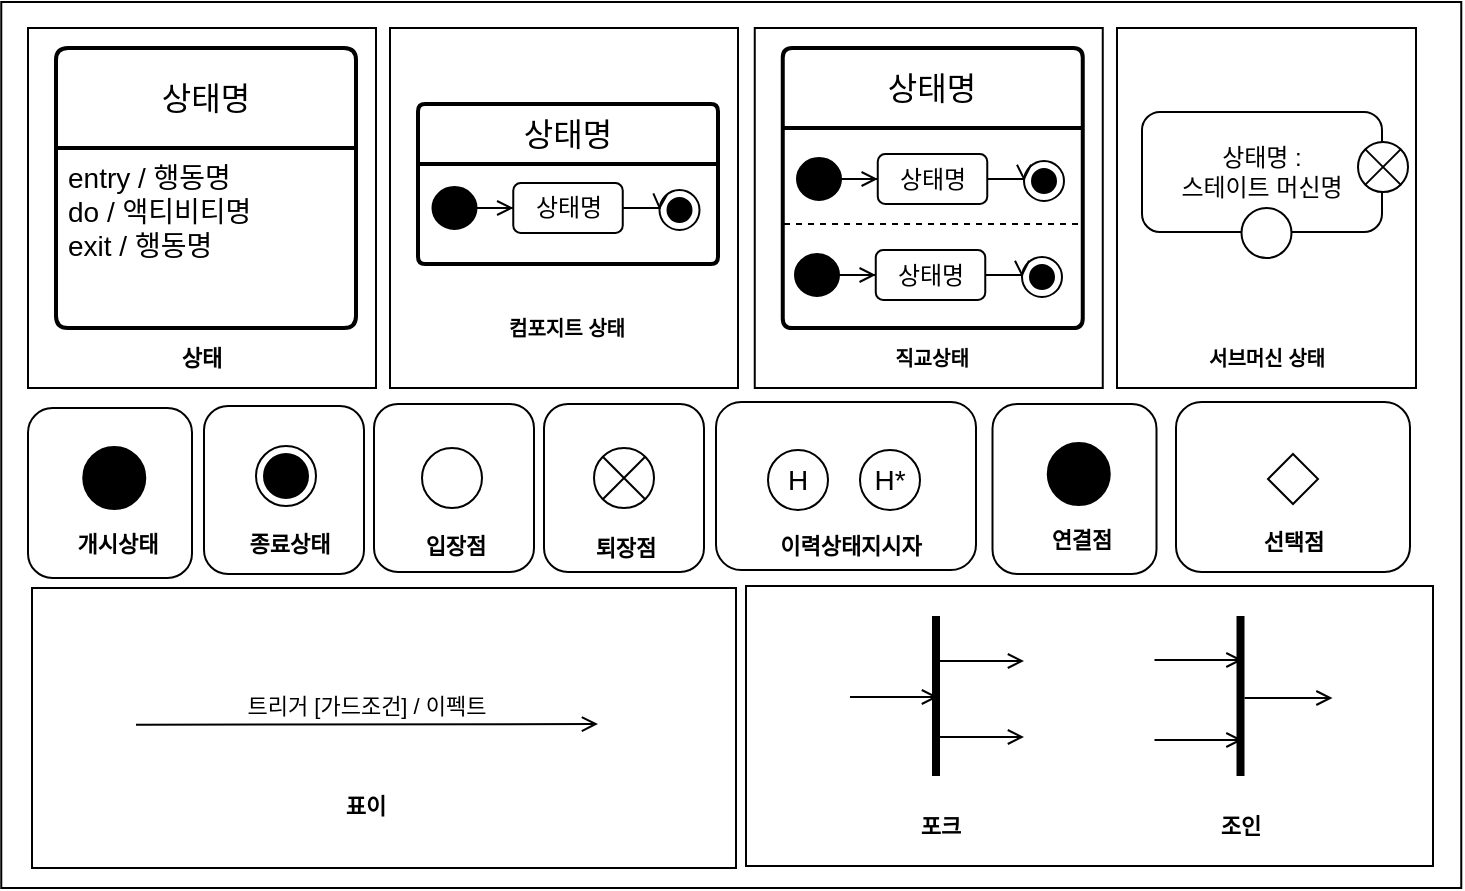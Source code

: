 <mxfile version="21.0.8" type="github">
  <diagram name="페이지-1" id="5oIMDEiAWVA81nM4-qU_">
    <mxGraphModel dx="934" dy="512" grid="1" gridSize="10" guides="1" tooltips="1" connect="1" arrows="1" fold="1" page="1" pageScale="1" pageWidth="827" pageHeight="1169" math="0" shadow="0">
      <root>
        <mxCell id="0" />
        <mxCell id="1" parent="0" />
        <mxCell id="IiOLSRns-qSP6jmbHrpW-1" value="" style="rounded=0;whiteSpace=wrap;html=1;" parent="1" vertex="1">
          <mxGeometry x="12.63" y="87" width="730" height="443" as="geometry" />
        </mxCell>
        <mxCell id="8RyoDE9TQT_cSfFY1OMw-8" value="" style="rounded=0;whiteSpace=wrap;html=1;" vertex="1" parent="1">
          <mxGeometry x="26" y="100" width="174" height="180" as="geometry" />
        </mxCell>
        <mxCell id="8RyoDE9TQT_cSfFY1OMw-2" value="&lt;font style=&quot;font-size: 16px;&quot;&gt;상태명&lt;/font&gt;" style="swimlane;childLayout=stackLayout;horizontal=1;startSize=50;horizontalStack=0;rounded=1;fontSize=14;fontStyle=0;strokeWidth=2;resizeParent=0;resizeLast=1;shadow=0;dashed=0;align=center;arcSize=4;whiteSpace=wrap;html=1;" vertex="1" parent="1">
          <mxGeometry x="40" y="110" width="150" height="140" as="geometry">
            <mxRectangle x="40" y="110" width="80" height="50" as="alternateBounds" />
          </mxGeometry>
        </mxCell>
        <mxCell id="8RyoDE9TQT_cSfFY1OMw-3" value="&lt;font style=&quot;font-size: 14px;&quot;&gt;entry / 행동명&lt;br&gt;do / 액티비티명&lt;br&gt;exit / 행동명&lt;/font&gt;" style="align=left;strokeColor=none;fillColor=none;spacingLeft=4;fontSize=12;verticalAlign=top;resizable=0;rotatable=0;part=1;html=1;" vertex="1" parent="8RyoDE9TQT_cSfFY1OMw-2">
          <mxGeometry y="50" width="150" height="90" as="geometry" />
        </mxCell>
        <mxCell id="8RyoDE9TQT_cSfFY1OMw-9" value="상태" style="text;html=1;strokeColor=none;fillColor=none;align=center;verticalAlign=middle;whiteSpace=wrap;rounded=0;fontSize=11;fontStyle=1" vertex="1" parent="1">
          <mxGeometry x="83" y="250" width="60" height="30" as="geometry" />
        </mxCell>
        <mxCell id="8RyoDE9TQT_cSfFY1OMw-10" value="" style="rounded=0;whiteSpace=wrap;html=1;" vertex="1" parent="1">
          <mxGeometry x="207" y="100" width="174" height="180" as="geometry" />
        </mxCell>
        <mxCell id="8RyoDE9TQT_cSfFY1OMw-11" value="&lt;font style=&quot;font-size: 16px;&quot;&gt;상태명&lt;/font&gt;" style="swimlane;childLayout=stackLayout;horizontal=1;startSize=30;horizontalStack=0;rounded=1;fontSize=14;fontStyle=0;strokeWidth=2;resizeParent=0;resizeLast=1;shadow=0;dashed=0;align=center;arcSize=4;whiteSpace=wrap;html=1;" vertex="1" parent="1">
          <mxGeometry x="221" y="138" width="150" height="80" as="geometry">
            <mxRectangle x="40" y="110" width="80" height="50" as="alternateBounds" />
          </mxGeometry>
        </mxCell>
        <mxCell id="8RyoDE9TQT_cSfFY1OMw-13" value="컴포지트 상태" style="text;html=1;strokeColor=none;fillColor=none;align=center;verticalAlign=middle;whiteSpace=wrap;rounded=0;fontSize=10;fontStyle=1" vertex="1" parent="1">
          <mxGeometry x="258" y="235" width="74.75" height="30" as="geometry" />
        </mxCell>
        <mxCell id="8RyoDE9TQT_cSfFY1OMw-28" style="edgeStyle=orthogonalEdgeStyle;rounded=0;orthogonalLoop=1;jettySize=auto;html=1;entryX=0;entryY=0.5;entryDx=0;entryDy=0;endArrow=open;endFill=0;" edge="1" parent="1" source="8RyoDE9TQT_cSfFY1OMw-14" target="8RyoDE9TQT_cSfFY1OMw-24">
          <mxGeometry relative="1" as="geometry" />
        </mxCell>
        <mxCell id="8RyoDE9TQT_cSfFY1OMw-14" value="" style="strokeWidth=2;html=1;shape=mxgraph.flowchart.start_2;whiteSpace=wrap;fillColor=#000000;" vertex="1" parent="1">
          <mxGeometry x="228.75" y="180" width="21" height="20" as="geometry" />
        </mxCell>
        <mxCell id="8RyoDE9TQT_cSfFY1OMw-15" value="" style="rounded=0;whiteSpace=wrap;html=1;" vertex="1" parent="1">
          <mxGeometry x="389.38" y="100" width="174" height="180" as="geometry" />
        </mxCell>
        <mxCell id="8RyoDE9TQT_cSfFY1OMw-16" value="&lt;font style=&quot;font-size: 16px;&quot;&gt;상태명&lt;/font&gt;" style="swimlane;childLayout=stackLayout;horizontal=1;startSize=40;horizontalStack=0;rounded=1;fontSize=14;fontStyle=0;strokeWidth=2;resizeParent=0;resizeLast=1;shadow=0;dashed=0;align=center;arcSize=4;whiteSpace=wrap;html=1;" vertex="1" parent="1">
          <mxGeometry x="403.38" y="110" width="150" height="140" as="geometry">
            <mxRectangle x="40" y="110" width="80" height="50" as="alternateBounds" />
          </mxGeometry>
        </mxCell>
        <mxCell id="8RyoDE9TQT_cSfFY1OMw-17" value="직교상태" style="text;html=1;strokeColor=none;fillColor=none;align=center;verticalAlign=middle;whiteSpace=wrap;rounded=0;fontSize=10;fontStyle=1" vertex="1" parent="1">
          <mxGeometry x="448.38" y="250" width="60" height="30" as="geometry" />
        </mxCell>
        <mxCell id="8RyoDE9TQT_cSfFY1OMw-19" value="" style="rounded=0;whiteSpace=wrap;html=1;" vertex="1" parent="1">
          <mxGeometry x="570.5" y="100" width="149.5" height="180" as="geometry" />
        </mxCell>
        <mxCell id="8RyoDE9TQT_cSfFY1OMw-20" value="상태명 :&lt;br&gt;스테이트 머신명" style="rounded=1;whiteSpace=wrap;html=1;" vertex="1" parent="1">
          <mxGeometry x="583" y="142" width="120" height="60" as="geometry" />
        </mxCell>
        <mxCell id="8RyoDE9TQT_cSfFY1OMw-21" value="" style="verticalLabelPosition=bottom;verticalAlign=top;html=1;shape=mxgraph.flowchart.or;" vertex="1" parent="1">
          <mxGeometry x="691" y="157" width="25" height="25" as="geometry" />
        </mxCell>
        <mxCell id="8RyoDE9TQT_cSfFY1OMw-22" value="" style="ellipse;whiteSpace=wrap;html=1;" vertex="1" parent="1">
          <mxGeometry x="632.75" y="190" width="25" height="25" as="geometry" />
        </mxCell>
        <mxCell id="8RyoDE9TQT_cSfFY1OMw-23" value="서브머신 상태" style="text;html=1;strokeColor=none;fillColor=none;align=center;verticalAlign=middle;whiteSpace=wrap;rounded=0;fontSize=10;fontStyle=1" vertex="1" parent="1">
          <mxGeometry x="603.88" y="250" width="82.75" height="30" as="geometry" />
        </mxCell>
        <mxCell id="8RyoDE9TQT_cSfFY1OMw-29" style="edgeStyle=orthogonalEdgeStyle;rounded=0;orthogonalLoop=1;jettySize=auto;html=1;exitX=1;exitY=0.5;exitDx=0;exitDy=0;entryX=0;entryY=0.5;entryDx=0;entryDy=0;endArrow=open;endFill=0;" edge="1" parent="1" source="8RyoDE9TQT_cSfFY1OMw-24" target="8RyoDE9TQT_cSfFY1OMw-25">
          <mxGeometry relative="1" as="geometry" />
        </mxCell>
        <mxCell id="8RyoDE9TQT_cSfFY1OMw-24" value="상태명" style="rounded=1;whiteSpace=wrap;html=1;" vertex="1" parent="1">
          <mxGeometry x="268.63" y="177.5" width="54.75" height="25" as="geometry" />
        </mxCell>
        <mxCell id="8RyoDE9TQT_cSfFY1OMw-25" value="" style="ellipse;html=1;shape=endState;fillColor=#000000;strokeColor=#000000;" vertex="1" parent="1">
          <mxGeometry x="341.75" y="181" width="20" height="20" as="geometry" />
        </mxCell>
        <mxCell id="8RyoDE9TQT_cSfFY1OMw-31" value="" style="endArrow=none;dashed=1;html=1;rounded=0;" edge="1" parent="1">
          <mxGeometry width="50" height="50" relative="1" as="geometry">
            <mxPoint x="551" y="198" as="sourcePoint" />
            <mxPoint x="404" y="198" as="targetPoint" />
          </mxGeometry>
        </mxCell>
        <mxCell id="8RyoDE9TQT_cSfFY1OMw-48" style="edgeStyle=orthogonalEdgeStyle;rounded=0;orthogonalLoop=1;jettySize=auto;html=1;entryX=0;entryY=0.5;entryDx=0;entryDy=0;endArrow=open;endFill=0;" edge="1" parent="1" source="8RyoDE9TQT_cSfFY1OMw-49" target="8RyoDE9TQT_cSfFY1OMw-51">
          <mxGeometry relative="1" as="geometry" />
        </mxCell>
        <mxCell id="8RyoDE9TQT_cSfFY1OMw-49" value="" style="strokeWidth=2;html=1;shape=mxgraph.flowchart.start_2;whiteSpace=wrap;fillColor=#000000;" vertex="1" parent="1">
          <mxGeometry x="410" y="213.5" width="21" height="20" as="geometry" />
        </mxCell>
        <mxCell id="8RyoDE9TQT_cSfFY1OMw-50" style="edgeStyle=orthogonalEdgeStyle;rounded=0;orthogonalLoop=1;jettySize=auto;html=1;exitX=1;exitY=0.5;exitDx=0;exitDy=0;entryX=0;entryY=0.5;entryDx=0;entryDy=0;endArrow=open;endFill=0;" edge="1" parent="1" source="8RyoDE9TQT_cSfFY1OMw-51" target="8RyoDE9TQT_cSfFY1OMw-52">
          <mxGeometry relative="1" as="geometry" />
        </mxCell>
        <mxCell id="8RyoDE9TQT_cSfFY1OMw-51" value="상태명" style="rounded=1;whiteSpace=wrap;html=1;" vertex="1" parent="1">
          <mxGeometry x="449.88" y="211" width="54.75" height="25" as="geometry" />
        </mxCell>
        <mxCell id="8RyoDE9TQT_cSfFY1OMw-52" value="" style="ellipse;html=1;shape=endState;fillColor=#000000;strokeColor=#000000;" vertex="1" parent="1">
          <mxGeometry x="523" y="214.5" width="20" height="20" as="geometry" />
        </mxCell>
        <mxCell id="8RyoDE9TQT_cSfFY1OMw-58" style="edgeStyle=orthogonalEdgeStyle;rounded=0;orthogonalLoop=1;jettySize=auto;html=1;entryX=0;entryY=0.5;entryDx=0;entryDy=0;endArrow=open;endFill=0;" edge="1" parent="1" source="8RyoDE9TQT_cSfFY1OMw-59" target="8RyoDE9TQT_cSfFY1OMw-61">
          <mxGeometry relative="1" as="geometry" />
        </mxCell>
        <mxCell id="8RyoDE9TQT_cSfFY1OMw-59" value="" style="strokeWidth=2;html=1;shape=mxgraph.flowchart.start_2;whiteSpace=wrap;fillColor=#000000;" vertex="1" parent="1">
          <mxGeometry x="411" y="165.5" width="21" height="20" as="geometry" />
        </mxCell>
        <mxCell id="8RyoDE9TQT_cSfFY1OMw-60" style="edgeStyle=orthogonalEdgeStyle;rounded=0;orthogonalLoop=1;jettySize=auto;html=1;exitX=1;exitY=0.5;exitDx=0;exitDy=0;entryX=0;entryY=0.5;entryDx=0;entryDy=0;endArrow=open;endFill=0;" edge="1" parent="1" source="8RyoDE9TQT_cSfFY1OMw-61" target="8RyoDE9TQT_cSfFY1OMw-62">
          <mxGeometry relative="1" as="geometry" />
        </mxCell>
        <mxCell id="8RyoDE9TQT_cSfFY1OMw-61" value="상태명" style="rounded=1;whiteSpace=wrap;html=1;" vertex="1" parent="1">
          <mxGeometry x="450.88" y="163" width="54.75" height="25" as="geometry" />
        </mxCell>
        <mxCell id="8RyoDE9TQT_cSfFY1OMw-62" value="" style="ellipse;html=1;shape=endState;fillColor=#000000;strokeColor=#000000;" vertex="1" parent="1">
          <mxGeometry x="524" y="166.5" width="20" height="20" as="geometry" />
        </mxCell>
        <mxCell id="8RyoDE9TQT_cSfFY1OMw-63" value="" style="rounded=1;whiteSpace=wrap;html=1;" vertex="1" parent="1">
          <mxGeometry x="114" y="289" width="80" height="84" as="geometry" />
        </mxCell>
        <mxCell id="8RyoDE9TQT_cSfFY1OMw-65" value="" style="rounded=1;whiteSpace=wrap;html=1;" vertex="1" parent="1">
          <mxGeometry x="26" y="290" width="82" height="85" as="geometry" />
        </mxCell>
        <mxCell id="8RyoDE9TQT_cSfFY1OMw-67" value="" style="strokeWidth=2;html=1;shape=mxgraph.flowchart.start_2;whiteSpace=wrap;fillColor=#000000;" vertex="1" parent="1">
          <mxGeometry x="54.13" y="310" width="30" height="30" as="geometry" />
        </mxCell>
        <mxCell id="8RyoDE9TQT_cSfFY1OMw-68" value="" style="ellipse;html=1;shape=endState;fillColor=#000000;strokeColor=#000000;" vertex="1" parent="1">
          <mxGeometry x="140" y="309" width="30" height="30" as="geometry" />
        </mxCell>
        <mxCell id="8RyoDE9TQT_cSfFY1OMw-70" value="개시상태" style="text;html=1;strokeColor=none;fillColor=none;align=center;verticalAlign=middle;whiteSpace=wrap;rounded=0;fontSize=11;fontStyle=1" vertex="1" parent="1">
          <mxGeometry x="41" y="343" width="60" height="30" as="geometry" />
        </mxCell>
        <mxCell id="8RyoDE9TQT_cSfFY1OMw-71" value="종료상태" style="text;html=1;strokeColor=none;fillColor=none;align=center;verticalAlign=middle;whiteSpace=wrap;rounded=0;fontSize=11;fontStyle=1" vertex="1" parent="1">
          <mxGeometry x="127" y="343" width="60" height="30" as="geometry" />
        </mxCell>
        <mxCell id="8RyoDE9TQT_cSfFY1OMw-72" value="" style="rounded=1;whiteSpace=wrap;html=1;" vertex="1" parent="1">
          <mxGeometry x="284" y="288" width="80" height="84" as="geometry" />
        </mxCell>
        <mxCell id="8RyoDE9TQT_cSfFY1OMw-73" value="" style="rounded=1;whiteSpace=wrap;html=1;" vertex="1" parent="1">
          <mxGeometry x="199" y="288" width="80" height="84" as="geometry" />
        </mxCell>
        <mxCell id="8RyoDE9TQT_cSfFY1OMw-76" value="입장점" style="text;html=1;strokeColor=none;fillColor=none;align=center;verticalAlign=middle;whiteSpace=wrap;rounded=0;fontSize=11;fontStyle=1" vertex="1" parent="1">
          <mxGeometry x="210" y="344" width="60" height="30" as="geometry" />
        </mxCell>
        <mxCell id="8RyoDE9TQT_cSfFY1OMw-77" value="퇴장점" style="text;html=1;strokeColor=none;fillColor=none;align=center;verticalAlign=middle;whiteSpace=wrap;rounded=0;fontSize=11;fontStyle=1" vertex="1" parent="1">
          <mxGeometry x="295" y="345" width="60" height="30" as="geometry" />
        </mxCell>
        <mxCell id="8RyoDE9TQT_cSfFY1OMw-79" value="" style="ellipse;whiteSpace=wrap;html=1;" vertex="1" parent="1">
          <mxGeometry x="223" y="310" width="30" height="30" as="geometry" />
        </mxCell>
        <mxCell id="8RyoDE9TQT_cSfFY1OMw-80" value="" style="verticalLabelPosition=bottom;verticalAlign=top;html=1;shape=mxgraph.flowchart.or;" vertex="1" parent="1">
          <mxGeometry x="309" y="310" width="30" height="30" as="geometry" />
        </mxCell>
        <mxCell id="8RyoDE9TQT_cSfFY1OMw-88" value="" style="rounded=1;whiteSpace=wrap;html=1;" vertex="1" parent="1">
          <mxGeometry x="370" y="287" width="130" height="84" as="geometry" />
        </mxCell>
        <mxCell id="8RyoDE9TQT_cSfFY1OMw-89" value="이력상태지시자" style="text;html=1;strokeColor=none;fillColor=none;align=center;verticalAlign=middle;whiteSpace=wrap;rounded=0;fontSize=11;fontStyle=1" vertex="1" parent="1">
          <mxGeometry x="390" y="344" width="95" height="30" as="geometry" />
        </mxCell>
        <mxCell id="8RyoDE9TQT_cSfFY1OMw-91" value="&lt;font style=&quot;font-size: 14px;&quot;&gt;H&lt;/font&gt;" style="ellipse;whiteSpace=wrap;html=1;" vertex="1" parent="1">
          <mxGeometry x="396" y="311" width="30" height="30" as="geometry" />
        </mxCell>
        <mxCell id="8RyoDE9TQT_cSfFY1OMw-92" value="&lt;font style=&quot;font-size: 14px;&quot;&gt;H*&lt;/font&gt;" style="ellipse;whiteSpace=wrap;html=1;" vertex="1" parent="1">
          <mxGeometry x="442" y="311" width="30" height="30" as="geometry" />
        </mxCell>
        <mxCell id="8RyoDE9TQT_cSfFY1OMw-93" value="" style="rounded=1;whiteSpace=wrap;html=1;" vertex="1" parent="1">
          <mxGeometry x="508.25" y="288" width="82" height="85" as="geometry" />
        </mxCell>
        <mxCell id="8RyoDE9TQT_cSfFY1OMw-94" value="" style="strokeWidth=2;html=1;shape=mxgraph.flowchart.start_2;whiteSpace=wrap;fillColor=#000000;" vertex="1" parent="1">
          <mxGeometry x="536.38" y="308" width="30" height="30" as="geometry" />
        </mxCell>
        <mxCell id="8RyoDE9TQT_cSfFY1OMw-95" value="연결점" style="text;html=1;strokeColor=none;fillColor=none;align=center;verticalAlign=middle;whiteSpace=wrap;rounded=0;fontSize=11;fontStyle=1" vertex="1" parent="1">
          <mxGeometry x="523.25" y="341" width="60" height="30" as="geometry" />
        </mxCell>
        <mxCell id="8RyoDE9TQT_cSfFY1OMw-96" value="" style="rounded=1;whiteSpace=wrap;html=1;" vertex="1" parent="1">
          <mxGeometry x="600" y="287" width="117" height="85" as="geometry" />
        </mxCell>
        <mxCell id="8RyoDE9TQT_cSfFY1OMw-97" value="" style="rhombus;whiteSpace=wrap;html=1;" vertex="1" parent="1">
          <mxGeometry x="646" y="313" width="25" height="25" as="geometry" />
        </mxCell>
        <mxCell id="8RyoDE9TQT_cSfFY1OMw-98" value="선택점" style="text;html=1;strokeColor=none;fillColor=none;align=center;verticalAlign=middle;whiteSpace=wrap;rounded=0;fontSize=11;fontStyle=1" vertex="1" parent="1">
          <mxGeometry x="629" y="342" width="60" height="30" as="geometry" />
        </mxCell>
        <mxCell id="8RyoDE9TQT_cSfFY1OMw-100" value="" style="rounded=0;whiteSpace=wrap;html=1;" vertex="1" parent="1">
          <mxGeometry x="28" y="380" width="352" height="140" as="geometry" />
        </mxCell>
        <mxCell id="8RyoDE9TQT_cSfFY1OMw-102" value="" style="rounded=0;whiteSpace=wrap;html=1;" vertex="1" parent="1">
          <mxGeometry x="385" y="379" width="343.5" height="140" as="geometry" />
        </mxCell>
        <mxCell id="8RyoDE9TQT_cSfFY1OMw-103" value="" style="line;strokeWidth=4;direction=south;html=1;perimeter=backbonePerimeter;points=[];outlineConnect=0;" vertex="1" parent="1">
          <mxGeometry x="475" y="394" width="10" height="80" as="geometry" />
        </mxCell>
        <mxCell id="8RyoDE9TQT_cSfFY1OMw-104" value="" style="line;strokeWidth=4;direction=south;html=1;perimeter=backbonePerimeter;points=[];outlineConnect=0;" vertex="1" parent="1">
          <mxGeometry x="627.25" y="394" width="10" height="80" as="geometry" />
        </mxCell>
        <mxCell id="8RyoDE9TQT_cSfFY1OMw-105" value="" style="endArrow=open;html=1;rounded=0;endFill=0;" edge="1" parent="1">
          <mxGeometry width="50" height="50" relative="1" as="geometry">
            <mxPoint x="437" y="434.5" as="sourcePoint" />
            <mxPoint x="481" y="434.5" as="targetPoint" />
          </mxGeometry>
        </mxCell>
        <mxCell id="8RyoDE9TQT_cSfFY1OMw-106" value="" style="endArrow=open;html=1;rounded=0;endFill=0;" edge="1" parent="1">
          <mxGeometry width="50" height="50" relative="1" as="geometry">
            <mxPoint x="480" y="416.5" as="sourcePoint" />
            <mxPoint x="524" y="416.5" as="targetPoint" />
          </mxGeometry>
        </mxCell>
        <mxCell id="8RyoDE9TQT_cSfFY1OMw-107" value="" style="endArrow=open;html=1;rounded=0;endFill=0;" edge="1" parent="1">
          <mxGeometry width="50" height="50" relative="1" as="geometry">
            <mxPoint x="480" y="454.5" as="sourcePoint" />
            <mxPoint x="524" y="454.5" as="targetPoint" />
          </mxGeometry>
        </mxCell>
        <mxCell id="8RyoDE9TQT_cSfFY1OMw-108" value="" style="endArrow=open;html=1;rounded=0;endFill=0;" edge="1" parent="1">
          <mxGeometry width="50" height="50" relative="1" as="geometry">
            <mxPoint x="589.25" y="416" as="sourcePoint" />
            <mxPoint x="633.25" y="416" as="targetPoint" />
          </mxGeometry>
        </mxCell>
        <mxCell id="8RyoDE9TQT_cSfFY1OMw-109" value="" style="endArrow=open;html=1;rounded=0;endFill=0;" edge="1" parent="1">
          <mxGeometry width="50" height="50" relative="1" as="geometry">
            <mxPoint x="589.25" y="456" as="sourcePoint" />
            <mxPoint x="633.25" y="456" as="targetPoint" />
          </mxGeometry>
        </mxCell>
        <mxCell id="8RyoDE9TQT_cSfFY1OMw-110" value="" style="endArrow=open;html=1;rounded=0;endFill=0;" edge="1" parent="1">
          <mxGeometry width="50" height="50" relative="1" as="geometry">
            <mxPoint x="634.25" y="435" as="sourcePoint" />
            <mxPoint x="678.25" y="435" as="targetPoint" />
          </mxGeometry>
        </mxCell>
        <mxCell id="8RyoDE9TQT_cSfFY1OMw-111" value="포크" style="text;html=1;strokeColor=none;fillColor=none;align=center;verticalAlign=middle;whiteSpace=wrap;rounded=0;fontSize=11;fontStyle=1" vertex="1" parent="1">
          <mxGeometry x="435" y="484" width="95" height="30" as="geometry" />
        </mxCell>
        <mxCell id="8RyoDE9TQT_cSfFY1OMw-112" value="조인" style="text;html=1;strokeColor=none;fillColor=none;align=center;verticalAlign=middle;whiteSpace=wrap;rounded=0;fontSize=11;fontStyle=1" vertex="1" parent="1">
          <mxGeometry x="584.75" y="484" width="95" height="30" as="geometry" />
        </mxCell>
        <mxCell id="8RyoDE9TQT_cSfFY1OMw-113" value="트리거 [가드조건] / 이펙트" style="endArrow=open;html=1;rounded=0;exitX=0.154;exitY=0.333;exitDx=0;exitDy=0;exitPerimeter=0;endFill=0;labelPosition=center;verticalLabelPosition=top;align=center;verticalAlign=bottom;" edge="1" parent="1">
          <mxGeometry width="50" height="50" relative="1" as="geometry">
            <mxPoint x="80" y="448.41" as="sourcePoint" />
            <mxPoint x="311" y="448" as="targetPoint" />
          </mxGeometry>
        </mxCell>
        <mxCell id="8RyoDE9TQT_cSfFY1OMw-114" value="표이" style="text;html=1;strokeColor=none;fillColor=none;align=center;verticalAlign=middle;whiteSpace=wrap;rounded=0;fontSize=11;fontStyle=1" vertex="1" parent="1">
          <mxGeometry x="165.25" y="474" width="60" height="30" as="geometry" />
        </mxCell>
      </root>
    </mxGraphModel>
  </diagram>
</mxfile>
